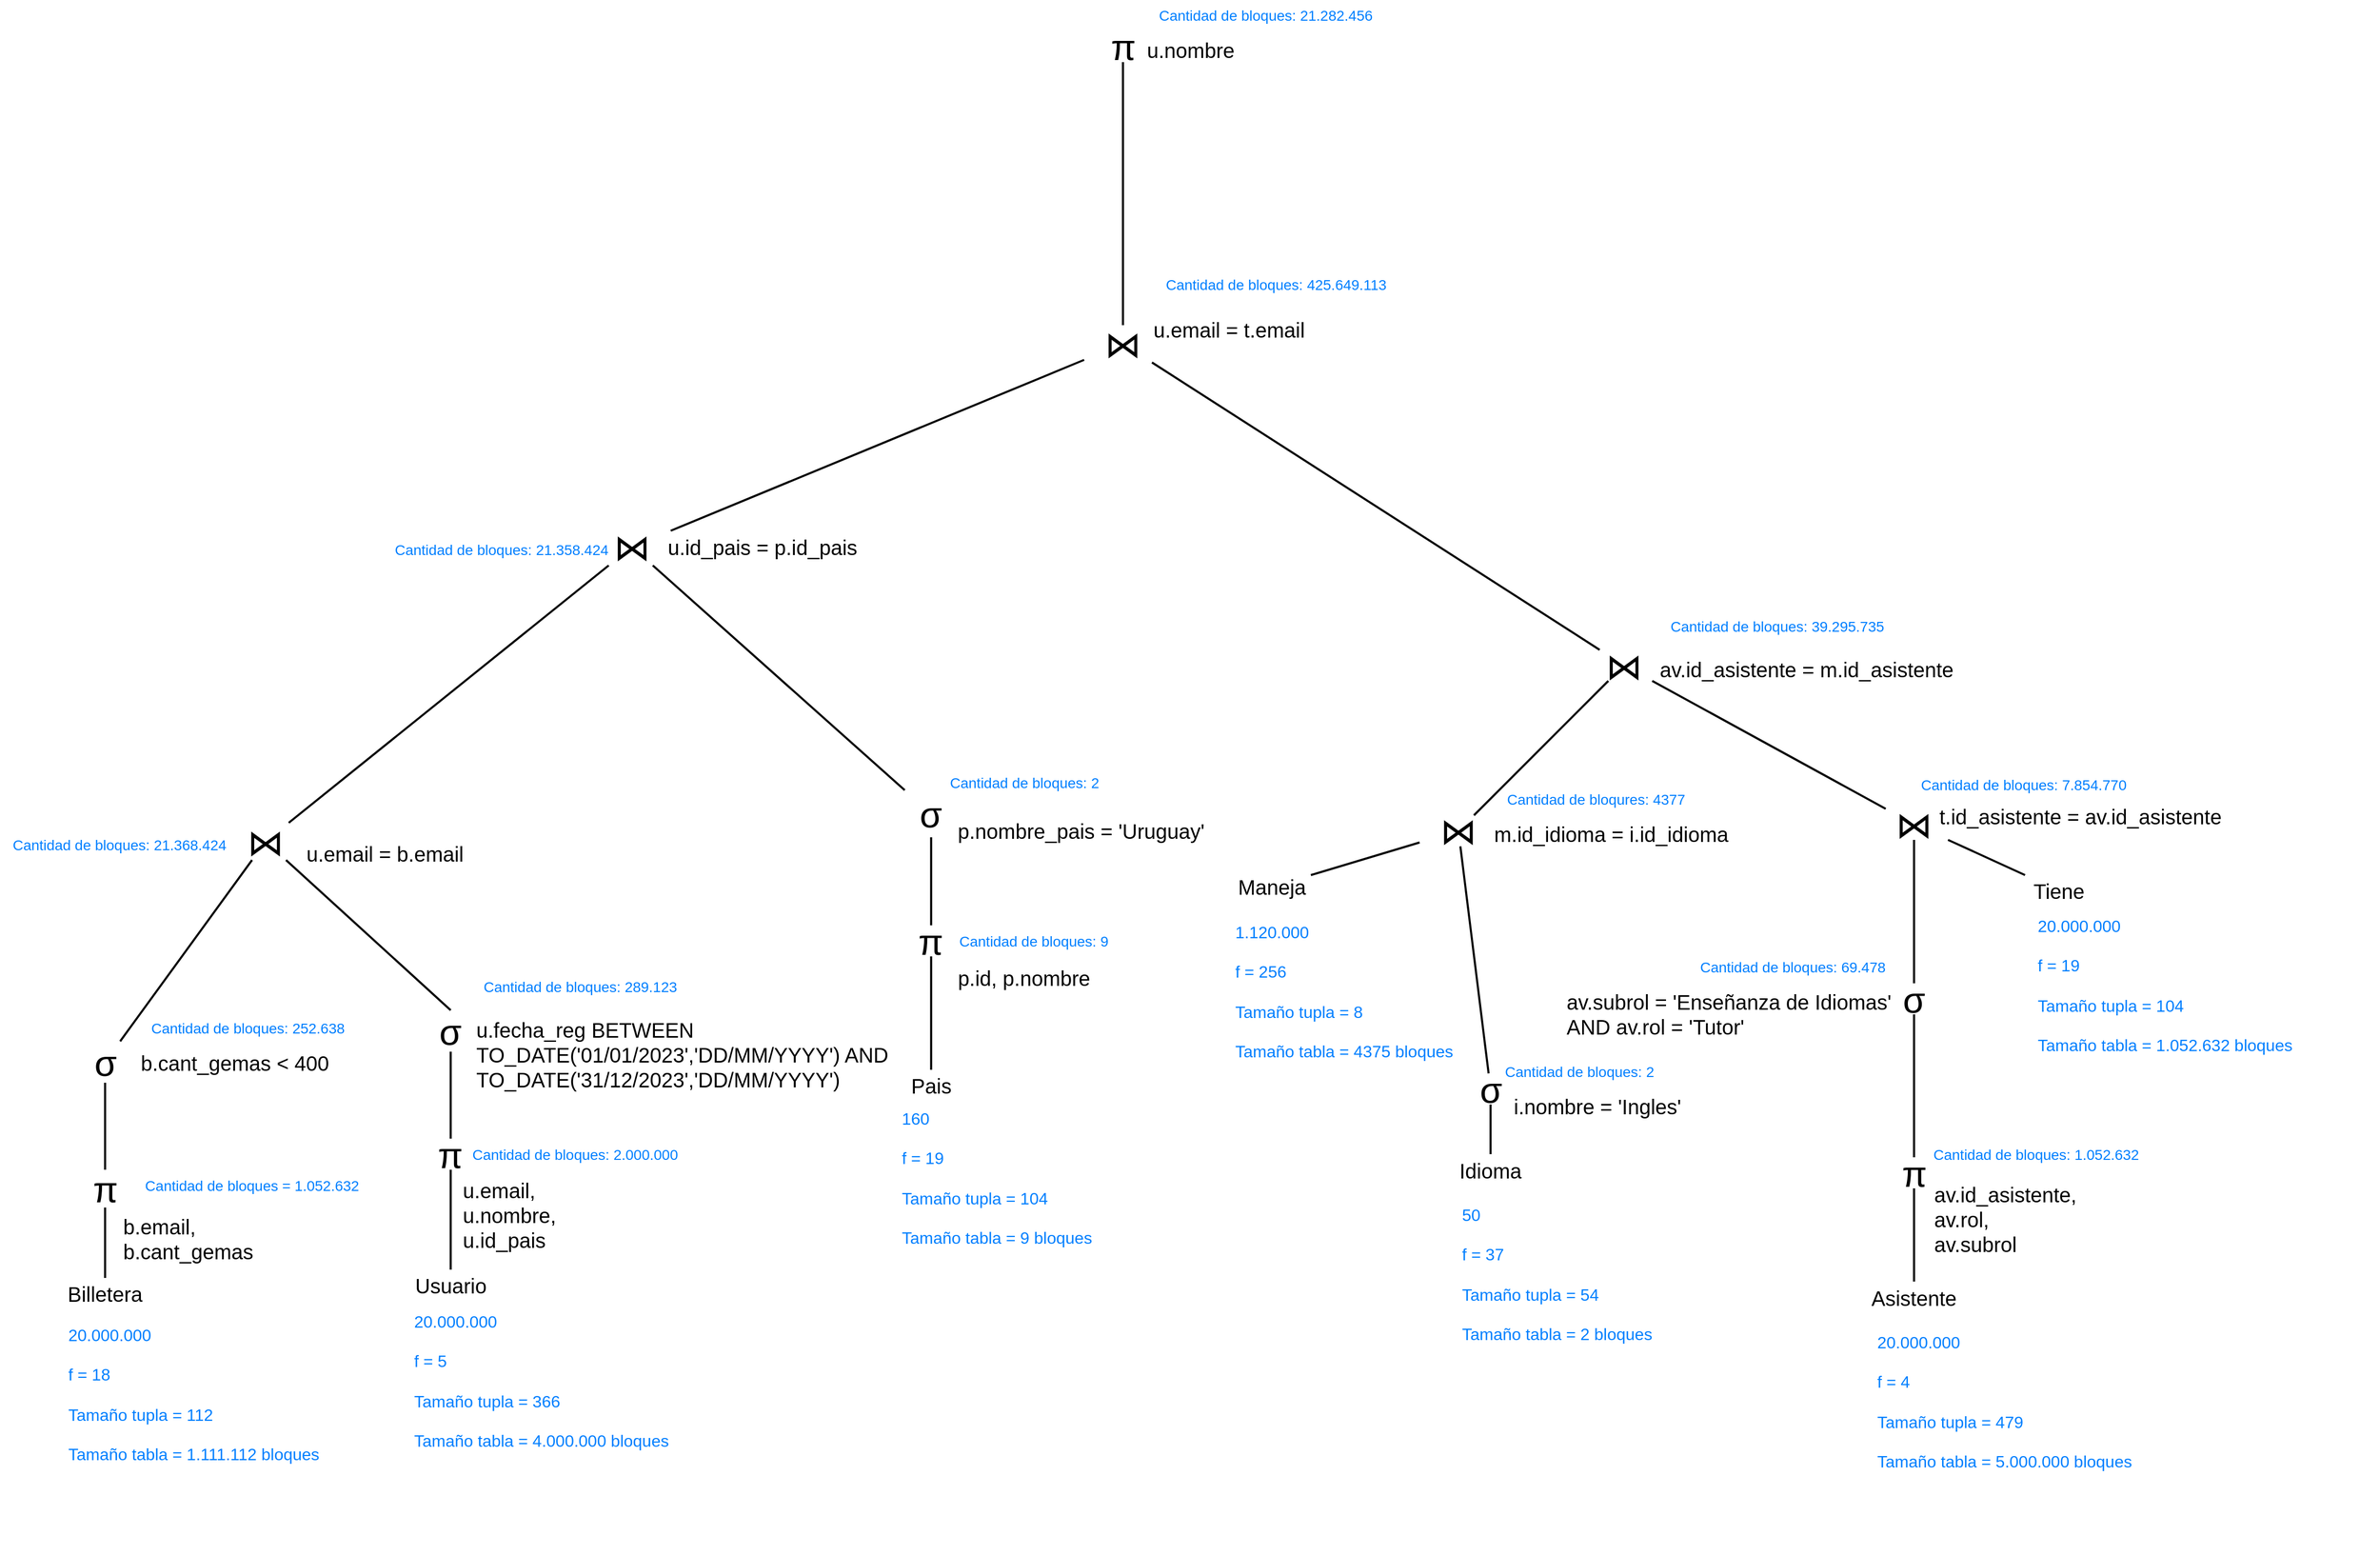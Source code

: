 <mxfile version="24.8.3">
  <diagram id="ld3mcQhA281-zXJmEGoM" name="Page-1">
    <mxGraphModel dx="3953" dy="3656" grid="1" gridSize="10" guides="1" tooltips="1" connect="1" arrows="1" fold="1" page="1" pageScale="1" pageWidth="827" pageHeight="1169" math="0" shadow="0">
      <root>
        <mxCell id="0" />
        <mxCell id="1" parent="0" />
        <mxCell id="2" style="edgeStyle=none;shape=connector;rounded=1;html=1;labelBackgroundColor=none;strokeWidth=2;fontFamily=Helvetica;fontSize=20;fontColor=default;endArrow=none;endFill=0;exitX=0.5;exitY=0;exitDx=0;exitDy=0;fontStyle=0" parent="1" source="16" target="50" edge="1">
          <mxGeometry relative="1" as="geometry">
            <mxPoint x="1546.75" y="255" as="sourcePoint" />
            <mxPoint x="1146.75" y="245" as="targetPoint" />
          </mxGeometry>
        </mxCell>
        <mxCell id="3" style="rounded=0;orthogonalLoop=1;jettySize=auto;html=1;endArrow=none;endFill=0;labelBackgroundColor=none;fontColor=default;strokeWidth=2;fontSize=20;fontStyle=0;fontFamily=Helvetica;" parent="1" source="4" target="13" edge="1">
          <mxGeometry relative="1" as="geometry">
            <mxPoint x="1354.25" y="383" as="targetPoint" />
          </mxGeometry>
        </mxCell>
        <mxCell id="4" value="Usuario" style="text;html=1;align=center;verticalAlign=middle;whiteSpace=wrap;rounded=0;fontSize=20;labelBackgroundColor=none;strokeWidth=2;fontColor=default;fontStyle=0;fontFamily=Helvetica;" parent="1" vertex="1">
          <mxGeometry x="1316.75" y="396" width="75" height="30" as="geometry" />
        </mxCell>
        <mxCell id="5" style="edgeStyle=none;shape=connector;rounded=1;html=1;labelBackgroundColor=none;strokeWidth=2;fontFamily=Helvetica;fontSize=20;fontColor=default;endArrow=none;endFill=0;fontStyle=0" parent="1" source="20" target="9" edge="1">
          <mxGeometry relative="1" as="geometry">
            <mxPoint x="1856.755" y="317" as="targetPoint" />
            <mxPoint x="1883.31" y="366" as="sourcePoint" />
          </mxGeometry>
        </mxCell>
        <mxCell id="6" style="rounded=0;orthogonalLoop=1;jettySize=auto;html=1;endArrow=none;endFill=0;labelBackgroundColor=none;fontColor=default;strokeWidth=2;fontSize=20;fontStyle=0;fontFamily=Helvetica;" parent="1" source="7" target="18" edge="1">
          <mxGeometry relative="1" as="geometry">
            <mxPoint x="1818.25" y="183.5" as="sourcePoint" />
          </mxGeometry>
        </mxCell>
        <mxCell id="7" value="Pais" style="text;html=1;align=center;verticalAlign=middle;whiteSpace=wrap;rounded=0;fontSize=20;labelBackgroundColor=none;strokeWidth=2;fontColor=default;fontStyle=0;fontFamily=Helvetica;" parent="1" vertex="1">
          <mxGeometry x="1780.75" y="203" width="75" height="30" as="geometry" />
        </mxCell>
        <mxCell id="8" style="edgeStyle=none;shape=connector;rounded=1;orthogonalLoop=1;jettySize=auto;html=1;strokeWidth=2;align=center;verticalAlign=middle;fontFamily=Helvetica;fontSize=20;fontColor=default;labelBackgroundColor=none;endArrow=none;endFill=0;fontStyle=0" parent="1" source="9" target="60" edge="1">
          <mxGeometry relative="1" as="geometry">
            <mxPoint x="2068.75" y="142.0" as="targetPoint" />
          </mxGeometry>
        </mxCell>
        <mxCell id="11" value="&lt;span style=&quot;font-size: 20px;&quot;&gt;u.email,&amp;nbsp;&lt;/span&gt;&lt;div style=&quot;font-size: 20px;&quot;&gt;&lt;span style=&quot;font-size: 20px;&quot;&gt;u.nombre,&amp;nbsp;&lt;/span&gt;&lt;/div&gt;&lt;div style=&quot;font-size: 20px;&quot;&gt;&lt;span style=&quot;font-size: 20px;&quot;&gt;u.id_pais&lt;/span&gt;&lt;/div&gt;" style="text;whiteSpace=wrap;html=1;labelBackgroundColor=none;verticalAlign=top;strokeWidth=2;fontColor=default;fontSize=20;fontStyle=0;fontFamily=Helvetica;" parent="1" vertex="1">
          <mxGeometry x="1364.25" y="300.75" width="112.5" height="90" as="geometry" />
        </mxCell>
        <mxCell id="12" style="rounded=0;orthogonalLoop=1;jettySize=auto;html=1;endArrow=none;endFill=0;fontStyle=0;fontSize=20;labelBackgroundColor=none;fontColor=default;strokeWidth=2;fontFamily=Helvetica;" parent="1" source="13" target="16" edge="1">
          <mxGeometry relative="1" as="geometry" />
        </mxCell>
        <mxCell id="13" value="&lt;span style=&quot;font-style: normal; font-variant-ligatures: normal; font-variant-caps: normal; letter-spacing: normal; orphans: 2; text-indent: 0px; text-transform: none; widows: 2; word-spacing: 0px; -webkit-text-stroke-width: 0px; white-space: normal; text-decoration-thickness: initial; text-decoration-style: initial; text-decoration-color: initial; float: none; font-size: 35px; display: inline !important;&quot;&gt;&lt;font style=&quot;font-size: 35px;&quot;&gt;&lt;span style=&quot;font-size: 35px;&quot;&gt;π&lt;/span&gt;&lt;/font&gt;&lt;/span&gt;" style="text;whiteSpace=wrap;html=1;align=center;verticalAlign=middle;fontSize=35;labelBackgroundColor=none;strokeWidth=2;fontColor=default;fontStyle=0;fontFamily=Helvetica;" parent="1" vertex="1">
          <mxGeometry x="1344.25" y="269.5" width="20" height="30" as="geometry" />
        </mxCell>
        <mxCell id="14" value="&lt;span style=&quot;font-size: 20px; font-style: normal; font-variant-ligatures: normal; font-variant-caps: normal; letter-spacing: normal; orphans: 2; text-align: left; text-indent: 0px; text-transform: none; widows: 2; word-spacing: 0px; -webkit-text-stroke-width: 0px; white-space: normal; text-decoration-thickness: initial; text-decoration-style: initial; text-decoration-color: initial; float: none; display: inline !important;&quot;&gt;p.nombre_pais = &#39;Uruguay&#39;&lt;/span&gt;" style="text;whiteSpace=wrap;html=1;labelBackgroundColor=none;fontSize=20;strokeWidth=2;fontColor=default;fontStyle=0;fontFamily=Helvetica;" parent="1" vertex="1">
          <mxGeometry x="1842" y="-46" width="250" height="35" as="geometry" />
        </mxCell>
        <mxCell id="15" value="&lt;span style=&quot;font-size: 20px; font-style: normal; font-variant-ligatures: normal; font-variant-caps: normal; letter-spacing: normal; orphans: 2; text-align: left; text-indent: 0px; text-transform: none; widows: 2; word-spacing: 0px; -webkit-text-stroke-width: 0px; white-space: normal; text-decoration-thickness: initial; text-decoration-style: initial; text-decoration-color: initial; float: none; display: inline !important;&quot;&gt;u.fecha_reg BETWEEN TO_DATE(&#39;01/01/2023&#39;,&#39;DD/MM/YYYY&#39;) AND TO_DATE(&#39;31/12/2023&#39;,&#39;DD/MM/YYYY&#39;)&lt;/span&gt;" style="text;whiteSpace=wrap;html=1;labelBackgroundColor=none;strokeWidth=2;fontColor=default;fontSize=20;fontStyle=0;fontFamily=Helvetica;" parent="1" vertex="1">
          <mxGeometry x="1376.75" y="145.5" width="410" height="100" as="geometry" />
        </mxCell>
        <mxCell id="16" value="&lt;span style=&quot;font-size: 35px;&quot;&gt;σ &lt;/span&gt;" style="text;html=1;align=center;verticalAlign=middle;whiteSpace=wrap;rounded=0;fontFamily=Helvetica;fontSize=35;labelBackgroundColor=none;strokeWidth=2;fontColor=default;fontStyle=0" parent="1" vertex="1">
          <mxGeometry x="1324.25" y="145.5" width="60" height="40" as="geometry" />
        </mxCell>
        <mxCell id="17" style="edgeStyle=none;shape=connector;rounded=0;orthogonalLoop=1;jettySize=auto;html=1;align=center;verticalAlign=middle;fontFamily=Helvetica;fontSize=20;fontColor=default;labelBackgroundColor=none;endArrow=none;endFill=0;strokeWidth=2;fontStyle=0" parent="1" source="18" target="20" edge="1">
          <mxGeometry relative="1" as="geometry" />
        </mxCell>
        <mxCell id="18" value="&lt;span style=&quot;font-style: normal; font-variant-ligatures: normal; font-variant-caps: normal; letter-spacing: normal; orphans: 2; text-indent: 0px; text-transform: none; widows: 2; word-spacing: 0px; -webkit-text-stroke-width: 0px; white-space: normal; text-decoration-thickness: initial; text-decoration-style: initial; text-decoration-color: initial; float: none; font-size: 35px; display: inline !important;&quot;&gt;&lt;font style=&quot;font-size: 35px;&quot;&gt;&lt;span style=&quot;font-size: 35px;&quot;&gt;π&lt;/span&gt;&lt;/font&gt;&lt;/span&gt;" style="text;whiteSpace=wrap;html=1;align=center;verticalAlign=middle;fontSize=35;labelBackgroundColor=none;strokeWidth=2;fontColor=default;fontStyle=0;fontFamily=Helvetica;" parent="1" vertex="1">
          <mxGeometry x="1808.25" y="63.5" width="20" height="30" as="geometry" />
        </mxCell>
        <mxCell id="19" value="p.id, p.nombre" style="text;html=1;align=center;verticalAlign=middle;whiteSpace=wrap;rounded=0;fontFamily=Helvetica;fontSize=20;labelBackgroundColor=none;strokeWidth=2;fontColor=default;fontStyle=0" parent="1" vertex="1">
          <mxGeometry x="1828.25" y="99" width="160" height="30" as="geometry" />
        </mxCell>
        <mxCell id="20" value="&lt;span style=&quot;font-size: 35px;&quot;&gt;σ &lt;/span&gt;" style="text;html=1;align=center;verticalAlign=middle;whiteSpace=wrap;rounded=0;fontFamily=Helvetica;fontSize=35;labelBackgroundColor=none;strokeWidth=2;fontColor=default;fontStyle=0" parent="1" vertex="1">
          <mxGeometry x="1788.25" y="-67" width="60" height="45.5" as="geometry" />
        </mxCell>
        <mxCell id="21" style="edgeStyle=none;shape=connector;rounded=1;html=1;labelBackgroundColor=none;strokeWidth=2;fontFamily=Helvetica;fontSize=20;fontColor=default;endArrow=none;endFill=0;fontStyle=0" parent="1" source="29" target="27" edge="1">
          <mxGeometry relative="1" as="geometry">
            <mxPoint x="2312.75" y="217.75" as="sourcePoint" />
            <mxPoint x="2254.847" y="137.75" as="targetPoint" />
          </mxGeometry>
        </mxCell>
        <mxCell id="22" style="edgeStyle=none;shape=connector;rounded=1;orthogonalLoop=1;jettySize=auto;html=1;align=center;verticalAlign=middle;fontFamily=Helvetica;fontSize=20;fontColor=default;labelBackgroundColor=none;endArrow=none;endFill=0;strokeWidth=2;fontStyle=0" parent="1" source="23" target="29" edge="1">
          <mxGeometry relative="1" as="geometry">
            <mxPoint x="2351.25" y="49.25" as="sourcePoint" />
          </mxGeometry>
        </mxCell>
        <mxCell id="23" value="Idioma" style="text;html=1;align=center;verticalAlign=middle;whiteSpace=wrap;rounded=0;fontSize=20;labelBackgroundColor=none;strokeWidth=2;fontColor=default;fontStyle=0;fontFamily=Helvetica;" parent="1" vertex="1">
          <mxGeometry x="2321" y="284.5" width="75" height="30" as="geometry" />
        </mxCell>
        <mxCell id="24" style="edgeStyle=none;html=1;endArrow=none;endFill=0;strokeWidth=2;fontSize=20;labelBackgroundColor=none;fontColor=default;fontStyle=0;fontFamily=Helvetica;" parent="1" source="25" target="27" edge="1">
          <mxGeometry relative="1" as="geometry">
            <mxPoint x="2039.75" y="217.75" as="sourcePoint" />
          </mxGeometry>
        </mxCell>
        <mxCell id="25" value="Maneja" style="text;html=1;align=center;verticalAlign=middle;whiteSpace=wrap;rounded=0;fontSize=20;labelBackgroundColor=none;strokeWidth=2;fontColor=default;fontStyle=0;fontFamily=Helvetica;" parent="1" vertex="1">
          <mxGeometry x="2110" y="11.25" width="75" height="30" as="geometry" />
        </mxCell>
        <mxCell id="26" style="edgeStyle=none;shape=connector;rounded=1;orthogonalLoop=1;jettySize=auto;html=1;strokeWidth=2;align=center;verticalAlign=middle;fontFamily=Helvetica;fontSize=20;fontColor=default;labelBackgroundColor=none;endArrow=none;endFill=0;fontStyle=0" parent="1" source="27" target="55" edge="1">
          <mxGeometry relative="1" as="geometry">
            <mxPoint x="2389.75" y="-62.5" as="targetPoint" />
          </mxGeometry>
        </mxCell>
        <mxCell id="31" style="edgeStyle=none;shape=connector;rounded=1;html=1;labelBackgroundColor=none;strokeWidth=2;fontFamily=Helvetica;fontSize=20;fontColor=default;endArrow=none;endFill=0;fontStyle=0" parent="1" source="32" target="36" edge="1">
          <mxGeometry relative="1" as="geometry">
            <mxPoint x="2693.887" y="5.5" as="targetPoint" />
            <mxPoint x="2622.005" y="48.5" as="sourcePoint" />
          </mxGeometry>
        </mxCell>
        <mxCell id="33" style="edgeStyle=none;shape=connector;rounded=1;html=1;labelBackgroundColor=none;strokeWidth=2;fontFamily=Helvetica;fontSize=20;fontColor=default;endArrow=none;endFill=0;fontStyle=0" parent="1" source="34" target="36" edge="1">
          <mxGeometry relative="1" as="geometry">
            <mxPoint x="2719.973" y="5.5" as="targetPoint" />
          </mxGeometry>
        </mxCell>
        <mxCell id="34" value="Tiene" style="text;html=1;align=center;verticalAlign=middle;whiteSpace=wrap;rounded=0;fontSize=20;labelBackgroundColor=none;strokeWidth=2;fontColor=default;fontStyle=0;fontFamily=Helvetica;" parent="1" vertex="1">
          <mxGeometry x="2870" y="15" width="75" height="30" as="geometry" />
        </mxCell>
        <mxCell id="35" style="edgeStyle=none;shape=connector;rounded=1;orthogonalLoop=1;jettySize=auto;html=1;strokeWidth=2;align=center;verticalAlign=middle;fontFamily=Helvetica;fontSize=20;fontColor=default;labelBackgroundColor=none;endArrow=none;endFill=0;fontStyle=0" parent="1" source="36" target="55" edge="1">
          <mxGeometry relative="1" as="geometry">
            <mxPoint x="2609.75" y="-112.5" as="targetPoint" />
          </mxGeometry>
        </mxCell>
        <mxCell id="37" style="edgeStyle=orthogonalEdgeStyle;rounded=0;orthogonalLoop=1;jettySize=auto;html=1;entryX=0.5;entryY=1;entryDx=0;entryDy=0;endArrow=none;endFill=0;strokeWidth=2;labelBackgroundColor=none;fontColor=default;fontSize=20;fontStyle=0;fontFamily=Helvetica;" parent="1" source="38" target="32" edge="1">
          <mxGeometry relative="1" as="geometry" />
        </mxCell>
        <mxCell id="38" value="&lt;span style=&quot;font-style: normal; font-variant-ligatures: normal; font-variant-caps: normal; letter-spacing: normal; orphans: 2; text-indent: 0px; text-transform: none; widows: 2; word-spacing: 0px; -webkit-text-stroke-width: 0px; white-space: normal; text-decoration-thickness: initial; text-decoration-style: initial; text-decoration-color: initial; float: none; font-size: 35px; display: inline !important;&quot;&gt;&lt;font style=&quot;font-size: 35px;&quot;&gt;&lt;span style=&quot;font-size: 35px;&quot;&gt;π&lt;/span&gt;&lt;/font&gt;&lt;/span&gt;" style="text;whiteSpace=wrap;html=1;align=center;verticalAlign=middle;fontSize=35;labelBackgroundColor=none;strokeWidth=2;fontColor=default;fontStyle=0;fontFamily=Helvetica;" parent="1" vertex="1">
          <mxGeometry x="2757.5" y="287.5" width="20" height="30" as="geometry" />
        </mxCell>
        <mxCell id="39" style="edgeStyle=orthogonalEdgeStyle;rounded=0;orthogonalLoop=1;jettySize=auto;html=1;entryX=0.5;entryY=1;entryDx=0;entryDy=0;endArrow=none;endFill=0;strokeWidth=2;labelBackgroundColor=none;fontColor=default;fontSize=20;fontStyle=0;fontFamily=Helvetica;" parent="1" source="40" target="38" edge="1">
          <mxGeometry relative="1" as="geometry" />
        </mxCell>
        <mxCell id="40" value="Asistente" style="text;html=1;align=center;verticalAlign=middle;whiteSpace=wrap;rounded=0;fontSize=20;labelBackgroundColor=none;strokeWidth=2;fontColor=default;fontStyle=0;fontFamily=Helvetica;" parent="1" vertex="1">
          <mxGeometry x="2730" y="407.5" width="75" height="30" as="geometry" />
        </mxCell>
        <mxCell id="43" value="&lt;span style=&quot;font-size: 20px; font-style: normal; font-variant-ligatures: normal; font-variant-caps: normal; letter-spacing: normal; orphans: 2; text-align: left; text-indent: 0px; text-transform: none; widows: 2; word-spacing: 0px; -webkit-text-stroke-width: 0px; white-space: normal; text-decoration-thickness: initial; text-decoration-style: initial; text-decoration-color: initial; float: none; display: inline !important;&quot;&gt;av.id_asistente,&lt;/span&gt;&lt;div style=&quot;font-size: 20px;&quot;&gt;&lt;span style=&quot;font-size: 20px; font-style: normal; font-variant-ligatures: normal; font-variant-caps: normal; letter-spacing: normal; orphans: 2; text-align: left; text-indent: 0px; text-transform: none; widows: 2; word-spacing: 0px; -webkit-text-stroke-width: 0px; white-space: normal; text-decoration-thickness: initial; text-decoration-style: initial; text-decoration-color: initial; float: none; display: inline !important;&quot;&gt;av.rol,&lt;div style=&quot;font-size: 20px;&quot;&gt;&lt;span style=&quot;font-size: 20px;&quot;&gt;av.subrol&lt;/span&gt;&lt;/div&gt;&lt;/span&gt;&lt;/div&gt;" style="text;whiteSpace=wrap;html=1;labelBackgroundColor=none;strokeWidth=2;fontColor=default;fontSize=20;fontStyle=0;fontFamily=Helvetica;" parent="1" vertex="1">
          <mxGeometry x="2784.75" y="304.5" width="140.25" height="90" as="geometry" />
        </mxCell>
        <mxCell id="44" value="Billetera" style="text;html=1;align=center;verticalAlign=middle;whiteSpace=wrap;rounded=0;fontSize=20;labelBackgroundColor=none;strokeWidth=2;fontColor=default;fontStyle=0;fontFamily=Helvetica;" parent="1" vertex="1">
          <mxGeometry x="983" y="404" width="75" height="30" as="geometry" />
        </mxCell>
        <mxCell id="45" style="rounded=0;orthogonalLoop=1;jettySize=auto;html=1;endArrow=none;endFill=0;labelBackgroundColor=none;fontColor=default;strokeWidth=2;fontSize=20;fontStyle=0;fontFamily=Helvetica;" parent="1" source="44" target="47" edge="1">
          <mxGeometry relative="1" as="geometry">
            <mxPoint x="1023.63" y="463" as="sourcePoint" />
            <mxPoint x="1023.63" y="378" as="targetPoint" />
          </mxGeometry>
        </mxCell>
        <mxCell id="46" style="edgeStyle=none;shape=connector;rounded=1;orthogonalLoop=1;jettySize=auto;html=1;strokeWidth=2;align=center;verticalAlign=middle;fontFamily=Helvetica;fontSize=20;fontColor=default;labelBackgroundColor=none;endArrow=none;endFill=0;fontStyle=0" parent="1" source="47" target="52" edge="1">
          <mxGeometry relative="1" as="geometry" />
        </mxCell>
        <mxCell id="47" value="&lt;span style=&quot;font-style: normal; font-variant-ligatures: normal; font-variant-caps: normal; letter-spacing: normal; orphans: 2; text-indent: 0px; text-transform: none; widows: 2; word-spacing: 0px; -webkit-text-stroke-width: 0px; white-space: normal; text-decoration-thickness: initial; text-decoration-style: initial; text-decoration-color: initial; float: none; font-size: 35px; display: inline !important;&quot;&gt;&lt;font style=&quot;font-size: 35px;&quot;&gt;&lt;span style=&quot;font-size: 35px;&quot;&gt;π&lt;/span&gt;&lt;/font&gt;&lt;/span&gt;" style="text;whiteSpace=wrap;html=1;align=center;verticalAlign=middle;fontSize=35;labelBackgroundColor=none;strokeWidth=2;fontColor=default;fontStyle=0;fontFamily=Helvetica;" parent="1" vertex="1">
          <mxGeometry x="1006.75" y="299.5" width="27.5" height="36.5" as="geometry" />
        </mxCell>
        <mxCell id="48" value="&lt;span style=&quot;font-size: 20px;&quot;&gt;b.email,&lt;/span&gt;&lt;div style=&quot;font-size: 20px;&quot;&gt;&lt;span style=&quot;font-size: 20px;&quot;&gt;b.cant_gemas&lt;/span&gt;&lt;/div&gt;" style="text;whiteSpace=wrap;html=1;labelBackgroundColor=none;verticalAlign=top;strokeWidth=2;fontColor=default;fontSize=20;fontStyle=0;fontFamily=Helvetica;" parent="1" vertex="1">
          <mxGeometry x="1036" y="336" width="112.5" height="90" as="geometry" />
        </mxCell>
        <mxCell id="49" style="edgeStyle=none;shape=connector;rounded=1;orthogonalLoop=1;jettySize=auto;html=1;strokeWidth=2;align=center;verticalAlign=middle;fontFamily=Helvetica;fontSize=20;fontColor=default;labelBackgroundColor=none;endArrow=none;endFill=0;fontStyle=0" parent="1" source="50" target="9" edge="1">
          <mxGeometry relative="1" as="geometry" />
        </mxCell>
        <mxCell id="51" style="edgeStyle=none;shape=connector;rounded=1;orthogonalLoop=1;jettySize=auto;html=1;strokeWidth=2;align=center;verticalAlign=middle;fontFamily=Helvetica;fontSize=20;fontColor=default;labelBackgroundColor=none;endArrow=none;endFill=0;fontStyle=0" parent="1" source="52" target="50" edge="1">
          <mxGeometry relative="1" as="geometry" />
        </mxCell>
        <mxCell id="52" value="&lt;span style=&quot;font-size: 35px;&quot;&gt;σ &lt;/span&gt;" style="text;html=1;align=center;verticalAlign=middle;whiteSpace=wrap;rounded=0;fontFamily=Helvetica;fontSize=35;labelBackgroundColor=none;strokeWidth=2;fontColor=default;fontStyle=0" parent="1" vertex="1">
          <mxGeometry x="990.5" y="175.5" width="60" height="40" as="geometry" />
        </mxCell>
        <mxCell id="53" value="&lt;span style=&quot;font-size: 20px; font-style: normal; font-variant-ligatures: normal; font-variant-caps: normal; letter-spacing: normal; orphans: 2; text-align: left; text-indent: 0px; text-transform: none; widows: 2; word-spacing: 0px; -webkit-text-stroke-width: 0px; white-space: normal; text-decoration-thickness: initial; text-decoration-style: initial; text-decoration-color: initial; float: none; display: inline !important;&quot;&gt;b.cant_gemas &amp;lt; 400&lt;/span&gt;" style="text;whiteSpace=wrap;html=1;strokeWidth=2;fontColor=default;labelBackgroundColor=none;fontSize=20;fontStyle=0;fontFamily=Helvetica;" parent="1" vertex="1">
          <mxGeometry x="1053" y="178" width="245" height="43" as="geometry" />
        </mxCell>
        <mxCell id="54" style="edgeStyle=none;shape=connector;rounded=1;orthogonalLoop=1;jettySize=auto;html=1;strokeWidth=2;align=center;verticalAlign=middle;fontFamily=Helvetica;fontSize=20;fontColor=default;labelBackgroundColor=none;endArrow=none;endFill=0;fontStyle=0" parent="1" source="55" target="60" edge="1">
          <mxGeometry relative="1" as="geometry" />
        </mxCell>
        <mxCell id="59" style="edgeStyle=none;shape=connector;rounded=1;orthogonalLoop=1;jettySize=auto;html=1;strokeWidth=2;align=center;verticalAlign=middle;fontFamily=Helvetica;fontSize=20;fontColor=default;labelBackgroundColor=none;endArrow=none;endFill=0;fontStyle=0" parent="1" source="60" target="61" edge="1">
          <mxGeometry relative="1" as="geometry">
            <mxPoint x="2003.5" y="-730" as="targetPoint" />
          </mxGeometry>
        </mxCell>
        <mxCell id="61" value="π " style="text;html=1;align=center;verticalAlign=middle;whiteSpace=wrap;rounded=0;labelBackgroundColor=none;fontFamily=Helvetica;fontSize=35;strokeWidth=2;fontColor=default;fontStyle=0" parent="1" vertex="1">
          <mxGeometry x="1973.5" y="-800" width="60" height="30" as="geometry" />
        </mxCell>
        <mxCell id="62" value="u.nombre" style="text;html=1;align=center;verticalAlign=middle;whiteSpace=wrap;rounded=0;labelBackgroundColor=none;fontFamily=Helvetica;fontSize=20;strokeWidth=2;fontColor=default;fontStyle=0" parent="1" vertex="1">
          <mxGeometry x="2038.5" y="-797.5" width="60" height="30" as="geometry" />
        </mxCell>
        <mxCell id="64" value="&lt;font style=&quot;font-size: 16px;&quot;&gt;20.000.000&lt;br style=&quot;font-size: 16px;&quot;&gt;&lt;br style=&quot;font-size: 16px;&quot;&gt;f = 18&lt;br style=&quot;font-size: 16px;&quot;&gt;&lt;br style=&quot;font-size: 16px;&quot;&gt;Tamaño tupla = 112&lt;br style=&quot;font-size: 16px;&quot;&gt;&lt;br style=&quot;font-size: 16px;&quot;&gt;Tamaño tabla = 1.111.112 bloques&lt;br style=&quot;font-size: 16px;&quot;&gt;&lt;/font&gt;" style="text;html=1;strokeColor=none;fillColor=none;align=left;verticalAlign=top;whiteSpace=wrap;rounded=0;fontColor=#007FFF;fontSize=16;fontFamily=Helvetica;" parent="1" vertex="1">
          <mxGeometry x="983" y="443" width="315" height="222" as="geometry" />
        </mxCell>
        <mxCell id="65" value="&lt;font style=&quot;font-size: 16px;&quot;&gt;20.000.000&lt;br style=&quot;font-size: 16px;&quot;&gt;&lt;br style=&quot;font-size: 16px;&quot;&gt;f = 5&lt;br style=&quot;font-size: 16px;&quot;&gt;&lt;br style=&quot;font-size: 16px;&quot;&gt;Tamaño tupla = 366&lt;br style=&quot;font-size: 16px;&quot;&gt;&lt;br style=&quot;font-size: 16px;&quot;&gt;Tamaño tabla = 4.000.000 bloques&lt;br style=&quot;font-size: 16px;&quot;&gt;&lt;/font&gt;" style="text;html=1;strokeColor=none;fillColor=none;align=left;verticalAlign=top;whiteSpace=wrap;rounded=0;fontColor=#007FFF;fontSize=16;fontFamily=Helvetica;" parent="1" vertex="1">
          <mxGeometry x="1316.75" y="430" width="331.25" height="222" as="geometry" />
        </mxCell>
        <mxCell id="66" value="&lt;font style=&quot;font-size: 16px;&quot;&gt;160&lt;br style=&quot;font-size: 16px;&quot;&gt;&lt;br style=&quot;font-size: 16px;&quot;&gt;f = 19&lt;br style=&quot;font-size: 16px;&quot;&gt;&lt;br style=&quot;font-size: 16px;&quot;&gt;Tamaño tupla = 104&lt;br style=&quot;font-size: 16px;&quot;&gt;&lt;br style=&quot;font-size: 16px;&quot;&gt;Tamaño tabla = 9 bloques&lt;br style=&quot;font-size: 16px;&quot;&gt;&lt;/font&gt;" style="text;html=1;strokeColor=none;fillColor=none;align=left;verticalAlign=top;whiteSpace=wrap;rounded=0;fontColor=#007FFF;fontSize=16;fontFamily=Helvetica;" parent="1" vertex="1">
          <mxGeometry x="1787.63" y="234" width="331.25" height="222" as="geometry" />
        </mxCell>
        <mxCell id="67" value="&lt;font style=&quot;font-size: 16px;&quot;&gt;1.120.000&lt;br style=&quot;font-size: 16px;&quot;&gt;&lt;br style=&quot;font-size: 16px;&quot;&gt;f = 256&lt;br style=&quot;font-size: 16px;&quot;&gt;&lt;br style=&quot;font-size: 16px;&quot;&gt;Tamaño tupla = 8&lt;br style=&quot;font-size: 16px;&quot;&gt;&lt;br style=&quot;font-size: 16px;&quot;&gt;Tamaño tabla = 4375 bloques&lt;br style=&quot;font-size: 16px;&quot;&gt;&lt;/font&gt;" style="text;html=1;strokeColor=none;fillColor=none;align=left;verticalAlign=top;whiteSpace=wrap;rounded=0;fontColor=#007FFF;fontStyle=0;fontSize=16;fontFamily=Helvetica;" parent="1" vertex="1">
          <mxGeometry x="2110.25" y="53.5" width="228" height="222" as="geometry" />
        </mxCell>
        <mxCell id="69" value="&lt;font style=&quot;font-size: 16px;&quot;&gt;50&lt;br style=&quot;font-size: 16px;&quot;&gt;&lt;br style=&quot;font-size: 16px;&quot;&gt;f = 37&lt;br style=&quot;font-size: 16px;&quot;&gt;&lt;br style=&quot;font-size: 16px;&quot;&gt;Tamaño tupla = 54&lt;br style=&quot;font-size: 16px;&quot;&gt;&lt;br style=&quot;font-size: 16px;&quot;&gt;Tamaño tabla = 2 bloques&lt;br style=&quot;font-size: 16px;&quot;&gt;&lt;/font&gt;" style="text;html=1;strokeColor=none;fillColor=none;align=left;verticalAlign=top;whiteSpace=wrap;rounded=0;fontColor=#007FFF;fontSize=16;fontFamily=Helvetica;" parent="1" vertex="1">
          <mxGeometry x="2328.5" y="326.5" width="210" height="160" as="geometry" />
        </mxCell>
        <mxCell id="70" value="&lt;font style=&quot;font-size: 16px;&quot;&gt;20.000.000&lt;br style=&quot;font-size: 16px;&quot;&gt;&lt;br style=&quot;font-size: 16px;&quot;&gt;f = 4&lt;br style=&quot;font-size: 16px;&quot;&gt;&lt;br style=&quot;font-size: 16px;&quot;&gt;Tamaño tupla = 479&lt;br style=&quot;font-size: 16px;&quot;&gt;&lt;br style=&quot;font-size: 16px;&quot;&gt;Tamaño tabla = 5.000.000 bloques&lt;br style=&quot;font-size: 16px;&quot;&gt;&lt;/font&gt;" style="text;html=1;strokeColor=none;fillColor=none;align=left;verticalAlign=top;whiteSpace=wrap;rounded=0;fontColor=#007FFF;fontSize=16;fontFamily=Helvetica;" parent="1" vertex="1">
          <mxGeometry x="2730" y="449.5" width="331.25" height="222" as="geometry" />
        </mxCell>
        <mxCell id="71" value="&lt;font style=&quot;font-size: 16px;&quot;&gt;20.000.000&lt;br style=&quot;font-size: 16px;&quot;&gt;&lt;br style=&quot;font-size: 16px;&quot;&gt;f = 19&lt;br style=&quot;font-size: 16px;&quot;&gt;&lt;br style=&quot;font-size: 16px;&quot;&gt;Tamaño tupla = 104&lt;br style=&quot;font-size: 16px;&quot;&gt;&lt;br style=&quot;font-size: 16px;&quot;&gt;Tamaño tabla = 1.052.632 bloques&lt;br style=&quot;font-size: 16px;&quot;&gt;&lt;/font&gt;" style="text;html=1;strokeColor=none;fillColor=none;align=left;verticalAlign=top;whiteSpace=wrap;rounded=0;fontFamily=Helvetica;fontSize=16;fontColor=#007FFF;" parent="1" vertex="1">
          <mxGeometry x="2885" y="47.5" width="331.25" height="222" as="geometry" />
        </mxCell>
        <mxCell id="72" value="Cantidad de bloques = 1.052.632" style="text;html=1;align=center;verticalAlign=middle;resizable=0;points=[];autosize=1;strokeColor=none;fillColor=none;fontSize=14;fontFamily=Helvetica;fontColor=#007FFF;" parent="1" vertex="1">
          <mxGeometry x="1046.75" y="299.5" width="230" height="30" as="geometry" />
        </mxCell>
        <mxCell id="73" value="Cantidad de bloques:&amp;nbsp;&lt;span style=&quot;font-size: 14px;&quot;&gt;252.638&lt;/span&gt;" style="text;html=1;align=center;verticalAlign=middle;resizable=0;points=[];autosize=1;strokeColor=none;fillColor=none;fontSize=14;fontFamily=Helvetica;fontColor=#007FFF;labelBackgroundColor=none;" parent="1" vertex="1">
          <mxGeometry x="1053" y="148" width="210" height="30" as="geometry" />
        </mxCell>
        <mxCell id="74" value="Cantidad de bloques: 2.000.000" style="text;html=1;align=center;verticalAlign=middle;resizable=0;points=[];autosize=1;strokeColor=none;fillColor=none;fontColor=#007FFF;fontSize=14;fontFamily=Helvetica;" parent="1" vertex="1">
          <mxGeometry x="1364.25" y="269.5" width="220" height="30" as="geometry" />
        </mxCell>
        <mxCell id="75" value="&lt;font style=&quot;font-size: 14px;&quot;&gt;Cantidad de bloques:&amp;nbsp;&lt;span style=&quot;font-size: 14px;&quot;&gt;289.123&lt;/span&gt;&lt;/font&gt;" style="text;html=1;align=center;verticalAlign=middle;resizable=0;points=[];autosize=1;strokeColor=none;fillColor=none;fontColor=#007FFF;fontSize=14;labelBackgroundColor=none;fontFamily=Helvetica;" parent="1" vertex="1">
          <mxGeometry x="1374.25" y="107.75" width="210" height="30" as="geometry" />
        </mxCell>
        <mxCell id="76" value="Cantidad de bloques: 9" style="text;html=1;align=center;verticalAlign=middle;resizable=0;points=[];autosize=1;strokeColor=none;fillColor=none;fontColor=#007FFF;fontSize=14;fontFamily=Helvetica;" parent="1" vertex="1">
          <mxGeometry x="1832" y="63.5" width="170" height="30" as="geometry" />
        </mxCell>
        <mxCell id="77" value="Cantidad de bloques: 2" style="text;html=1;align=center;verticalAlign=middle;resizable=0;points=[];autosize=1;strokeColor=none;fillColor=none;fontColor=#007FFF;fontSize=14;fontFamily=Helvetica;" parent="1" vertex="1">
          <mxGeometry x="1823.25" y="-89.25" width="170" height="30" as="geometry" />
        </mxCell>
        <mxCell id="80" value="Cantidad de bloques: 1.052.632" style="text;html=1;align=center;verticalAlign=middle;resizable=0;points=[];autosize=1;strokeColor=none;fillColor=none;fontColor=#007FFF;fontSize=14;fontFamily=Helvetica;" parent="1" vertex="1">
          <mxGeometry x="2775" y="269.5" width="220" height="30" as="geometry" />
        </mxCell>
        <mxCell id="95" value="Cantidad de bloques: 21.282.456" style="text;html=1;align=center;verticalAlign=middle;resizable=0;points=[];autosize=1;strokeColor=none;fillColor=none;fontSize=14;fontFamily=Helvetica;fontColor=#007FFF;" parent="1" vertex="1">
          <mxGeometry x="2026" y="-830" width="230" height="30" as="geometry" />
        </mxCell>
        <mxCell id="98" value="" style="group" parent="1" vertex="1" connectable="0">
          <mxGeometry x="1288" y="-320" width="494" height="36" as="geometry" />
        </mxCell>
        <mxCell id="10" value="&lt;span style=&quot;font-size: 20px; font-style: normal; font-variant-ligatures: normal; font-variant-caps: normal; letter-spacing: normal; orphans: 2; text-align: left; text-indent: 0px; text-transform: none; widows: 2; word-spacing: 0px; -webkit-text-stroke-width: 0px; white-space: normal; text-decoration-thickness: initial; text-decoration-style: initial; text-decoration-color: initial; float: none; display: inline !important;&quot;&gt;u.id_pais = p.id_pais&lt;/span&gt;" style="text;whiteSpace=wrap;html=1;labelBackgroundColor=none;verticalAlign=middle;strokeWidth=2;fontColor=default;fontSize=20;fontStyle=0;fontFamily=Helvetica;" parent="98" vertex="1">
          <mxGeometry x="274" y="2.5" width="220" height="31" as="geometry" />
        </mxCell>
        <mxCell id="97" value="" style="group" parent="98" vertex="1" connectable="0">
          <mxGeometry width="278.75" height="36" as="geometry" />
        </mxCell>
        <mxCell id="9" value="&lt;span style=&quot;text-align: start; font-size: 35px;&quot;&gt;&lt;font style=&quot;font-size: 35px;&quot;&gt;⋈&lt;/font&gt;&lt;/span&gt;" style="text;html=1;align=center;verticalAlign=middle;whiteSpace=wrap;rounded=0;fontSize=35;labelBackgroundColor=none;strokeWidth=2;fontColor=default;fontStyle=0;fontFamily=Helvetica;" parent="97" vertex="1">
          <mxGeometry x="203.75" width="75" height="36" as="geometry" />
        </mxCell>
        <mxCell id="90" value="Cantidad de bloques: 21.358.424" style="text;html=1;align=center;verticalAlign=middle;resizable=0;points=[];autosize=1;strokeColor=none;fillColor=none;fontSize=14;fontFamily=Helvetica;fontColor=#007FFF;labelBackgroundColor=none;" parent="97" vertex="1">
          <mxGeometry y="6" width="230" height="30" as="geometry" />
        </mxCell>
        <mxCell id="99" value="" style="group" parent="1" vertex="1" connectable="0">
          <mxGeometry x="919" y="-35.5" width="484" height="61" as="geometry" />
        </mxCell>
        <mxCell id="57" value="&lt;span style=&quot;font-size: 20px; font-style: normal; font-variant-ligatures: normal; font-variant-caps: normal; letter-spacing: normal; orphans: 2; text-align: left; text-indent: 0px; text-transform: none; widows: 2; word-spacing: 0px; -webkit-text-stroke-width: 0px; white-space: normal; text-decoration-thickness: initial; text-decoration-style: initial; text-decoration-color: initial; float: none; display: inline !important;&quot;&gt;u.email = b.email&lt;/span&gt;" style="text;whiteSpace=wrap;html=1;fontFamily=Helvetica;fontSize=20;labelBackgroundColor=none;strokeWidth=2;fontColor=default;fontStyle=0" parent="99" vertex="1">
          <mxGeometry x="294" y="11" width="190" height="50" as="geometry" />
        </mxCell>
        <mxCell id="96" value="" style="group" parent="99" vertex="1" connectable="0">
          <mxGeometry width="294" height="36" as="geometry" />
        </mxCell>
        <mxCell id="50" value="&lt;span style=&quot;text-align: start; font-size: 35px;&quot;&gt;&lt;font style=&quot;font-size: 35px;&quot;&gt;⋈&lt;/font&gt;&lt;/span&gt;" style="text;html=1;align=center;verticalAlign=middle;whiteSpace=wrap;rounded=0;fontSize=35;labelBackgroundColor=none;strokeWidth=2;fontColor=default;fontStyle=0;fontFamily=Helvetica;" parent="96" vertex="1">
          <mxGeometry x="219" width="75" height="36" as="geometry" />
        </mxCell>
        <mxCell id="89" value="Cantidad de bloques:&amp;nbsp;&lt;span style=&quot;font-size: 14px;&quot;&gt;21.368.424&lt;/span&gt;" style="text;html=1;align=center;verticalAlign=middle;resizable=0;points=[];autosize=1;strokeColor=none;fillColor=none;fontSize=14;fontFamily=Helvetica;fontColor=#007FFF;labelBackgroundColor=none;" parent="96" vertex="1">
          <mxGeometry y="6" width="230" height="30" as="geometry" />
        </mxCell>
        <mxCell id="100" value="" style="group" parent="1" vertex="1" connectable="0">
          <mxGeometry x="1966" y="-570" width="305" height="90" as="geometry" />
        </mxCell>
        <mxCell id="58" value="&lt;span style=&quot;font-size: 20px; font-style: normal; font-variant-ligatures: normal; font-variant-caps: normal; letter-spacing: normal; orphans: 2; text-align: left; text-indent: 0px; text-transform: none; widows: 2; word-spacing: 0px; -webkit-text-stroke-width: 0px; white-space: normal; text-decoration-thickness: initial; text-decoration-style: initial; text-decoration-color: initial; float: none; display: inline !important;&quot;&gt;u.email = t.email&lt;/span&gt;&lt;br style=&quot;forced-color-adjust: none; font-size: 20px; font-style: normal; font-variant-ligatures: normal; font-variant-caps: normal; letter-spacing: normal; orphans: 2; text-align: left; text-indent: 0px; text-transform: none; widows: 2; word-spacing: 0px; -webkit-text-stroke-width: 0px; white-space: normal; text-decoration-thickness: initial; text-decoration-style: initial; text-decoration-color: initial;&quot;&gt;" style="text;whiteSpace=wrap;html=1;fontFamily=Helvetica;fontSize=20;labelBackgroundColor=none;strokeWidth=2;fontColor=default;fontStyle=0" parent="100" vertex="1">
          <mxGeometry x="65" y="40" width="180" height="50" as="geometry" />
        </mxCell>
        <mxCell id="60" value="&lt;span style=&quot;text-align: start; font-size: 35px;&quot;&gt;&lt;font style=&quot;font-size: 35px;&quot;&gt;⋈&lt;/font&gt;&lt;/span&gt;" style="text;html=1;align=center;verticalAlign=middle;whiteSpace=wrap;rounded=0;fontSize=35;labelBackgroundColor=none;strokeWidth=2;fontColor=default;fontStyle=0;fontFamily=Helvetica;" parent="100" vertex="1">
          <mxGeometry y="54" width="75" height="36" as="geometry" />
        </mxCell>
        <mxCell id="94" value="Cantidad de bloques: 425.649.113" style="text;html=1;align=center;verticalAlign=middle;resizable=0;points=[];autosize=1;strokeColor=none;fillColor=none;fontSize=14;fontFamily=Helvetica;fontColor=#007FFF;" parent="100" vertex="1">
          <mxGeometry x="65" width="240" height="30" as="geometry" />
        </mxCell>
        <mxCell id="101" value="" style="group" parent="1" vertex="1" connectable="0">
          <mxGeometry x="2449.75" y="-240" width="390" height="71.5" as="geometry" />
        </mxCell>
        <mxCell id="55" value="&lt;span style=&quot;font-size: 35px; text-align: start;&quot;&gt;⋈&lt;/span&gt;" style="text;html=1;align=center;verticalAlign=middle;whiteSpace=wrap;rounded=0;fontSize=35;labelBackgroundColor=none;strokeWidth=2;fontColor=default;fontStyle=0;fontFamily=Helvetica;" parent="101" vertex="1">
          <mxGeometry y="37.5" width="75" height="30" as="geometry" />
        </mxCell>
        <mxCell id="56" value="&lt;span style=&quot;font-size: 20px; font-style: normal; font-variant-ligatures: normal; font-variant-caps: normal; letter-spacing: normal; orphans: 2; text-align: left; text-indent: 0px; text-transform: none; widows: 2; word-spacing: 0px; -webkit-text-stroke-width: 0px; white-space: normal; text-decoration-thickness: initial; text-decoration-style: initial; text-decoration-color: initial; float: none; display: inline !important;&quot;&gt;av.id_asistente = m.id_asistente&lt;/span&gt;" style="text;whiteSpace=wrap;html=1;fontFamily=Helvetica;fontSize=20;labelBackgroundColor=none;strokeWidth=2;fontColor=default;fontStyle=0" parent="101" vertex="1">
          <mxGeometry x="70" y="37.5" width="320" height="34" as="geometry" />
        </mxCell>
        <mxCell id="93" value="Cantidad de bloques: 39.295.735" style="text;html=1;align=center;verticalAlign=middle;resizable=0;points=[];autosize=1;strokeColor=none;fillColor=none;fontSize=14;fontFamily=Helvetica;fontColor=#007FFF;" parent="101" vertex="1">
          <mxGeometry x="70" width="230" height="30" as="geometry" />
        </mxCell>
        <mxCell id="102" value="" style="group" parent="1" vertex="1" connectable="0">
          <mxGeometry x="2730" y="-87" width="410" height="68" as="geometry" />
        </mxCell>
        <mxCell id="36" value="&lt;span style=&quot;font-size: 35px; text-align: start;&quot;&gt;⋈&lt;/span&gt;" style="text;html=1;align=center;verticalAlign=middle;whiteSpace=wrap;rounded=0;fontSize=35;labelBackgroundColor=none;strokeWidth=2;fontColor=default;fontStyle=0;fontFamily=Helvetica;" parent="102" vertex="1">
          <mxGeometry y="38" width="75" height="30" as="geometry" />
        </mxCell>
        <mxCell id="42" value="&lt;span style=&quot;font-size: 20px; font-style: normal; font-variant-ligatures: normal; font-variant-caps: normal; letter-spacing: normal; orphans: 2; text-align: left; text-indent: 0px; text-transform: none; widows: 2; word-spacing: 0px; -webkit-text-stroke-width: 0px; white-space: normal; text-decoration-thickness: initial; text-decoration-style: initial; text-decoration-color: initial; float: none; display: inline !important;&quot;&gt;t.id_asistente = av.id_asistente&amp;nbsp;&lt;/span&gt;" style="text;whiteSpace=wrap;html=1;labelBackgroundColor=none;strokeWidth=2;fontColor=default;fontSize=20;fontStyle=0;fontFamily=Helvetica;" parent="102" vertex="1">
          <mxGeometry x="60" y="26.5" width="350" height="30" as="geometry" />
        </mxCell>
        <mxCell id="92" value="Cantidad de bloques: 7.854.770" style="text;html=1;align=center;verticalAlign=middle;resizable=0;points=[];autosize=1;strokeColor=none;fillColor=none;fontSize=14;fontFamily=Helvetica;fontColor=#007FFF;" parent="102" vertex="1">
          <mxGeometry x="32.57" width="220" height="30" as="geometry" />
        </mxCell>
        <mxCell id="104" value="" style="group" parent="1" vertex="1" connectable="0">
          <mxGeometry x="2290" y="-72.75" width="330" height="70" as="geometry" />
        </mxCell>
        <mxCell id="27" value="&lt;span style=&quot;font-size: 35px; text-align: start;&quot;&gt;⋈&lt;/span&gt;" style="text;html=1;align=center;verticalAlign=middle;whiteSpace=wrap;rounded=0;fontSize=35;labelBackgroundColor=none;strokeWidth=2;fontColor=default;fontStyle=0;fontFamily=Helvetica;" parent="104" vertex="1">
          <mxGeometry y="30" width="75" height="30" as="geometry" />
        </mxCell>
        <mxCell id="30" value="&lt;span style=&quot;font-size: 20px; font-style: normal; font-variant-ligatures: normal; font-variant-caps: normal; letter-spacing: normal; orphans: 2; text-align: left; text-indent: 0px; text-transform: none; widows: 2; word-spacing: 0px; -webkit-text-stroke-width: 0px; white-space: normal; text-decoration-thickness: initial; text-decoration-style: initial; text-decoration-color: initial; float: none; display: inline !important;&quot;&gt;m.id_idioma = i.id_idioma&lt;/span&gt;" style="text;whiteSpace=wrap;html=1;fontFamily=Helvetica;fontSize=20;labelBackgroundColor=none;strokeWidth=2;fontColor=default;fontStyle=0" parent="104" vertex="1">
          <mxGeometry x="70" y="30" width="260" height="40" as="geometry" />
        </mxCell>
        <mxCell id="91" value="Cantidad de bloqures: 4377" style="text;html=1;align=center;verticalAlign=middle;resizable=0;points=[];autosize=1;strokeColor=none;fillColor=none;fontSize=14;fontFamily=Helvetica;fontColor=#007FFF;labelBackgroundColor=none;" parent="104" vertex="1">
          <mxGeometry x="70" width="200" height="30" as="geometry" />
        </mxCell>
        <mxCell id="105" value="" style="group" parent="1" vertex="1" connectable="0">
          <mxGeometry x="2328.5" y="189.5" width="230" height="68" as="geometry" />
        </mxCell>
        <mxCell id="28" value="&lt;span style=&quot;font-size: 20px; font-style: normal; font-variant-ligatures: normal; font-variant-caps: normal; letter-spacing: normal; orphans: 2; text-align: left; text-indent: 0px; text-transform: none; widows: 2; word-spacing: 0px; -webkit-text-stroke-width: 0px; white-space: normal; text-decoration-thickness: initial; text-decoration-style: initial; text-decoration-color: initial; float: none; display: inline !important;&quot;&gt;i.nombre = &#39;Ingles&#39;&lt;/span&gt;" style="text;whiteSpace=wrap;html=1;fontFamily=Helvetica;fontSize=20;labelBackgroundColor=none;strokeWidth=2;fontColor=default;fontStyle=0" parent="105" vertex="1">
          <mxGeometry x="50" y="30" width="180" height="38" as="geometry" />
        </mxCell>
        <mxCell id="29" value="&lt;span style=&quot;font-size: 35px;&quot;&gt;σ &lt;/span&gt;" style="text;html=1;align=center;verticalAlign=middle;whiteSpace=wrap;rounded=0;fontFamily=Helvetica;fontSize=35;labelBackgroundColor=none;strokeWidth=2;fontColor=default;fontStyle=0" parent="105" vertex="1">
          <mxGeometry y="17" width="60" height="30" as="geometry" />
        </mxCell>
        <mxCell id="78" value="Cantidad de bloques: 2" style="text;html=1;align=center;verticalAlign=middle;resizable=0;points=[];autosize=1;strokeColor=none;fillColor=none;fontColor=#007FFF;fontSize=14;fontFamily=Helvetica;" parent="105" vertex="1">
          <mxGeometry x="30" width="170" height="30" as="geometry" />
        </mxCell>
        <mxCell id="107" value="" style="group" parent="1" vertex="1" connectable="0">
          <mxGeometry x="2430" y="89" width="375" height="101" as="geometry" />
        </mxCell>
        <mxCell id="103" value="" style="group" parent="107" vertex="1" connectable="0">
          <mxGeometry width="375" height="101" as="geometry" />
        </mxCell>
        <UserObject label="&lt;span style=&quot;font-size: 20px; font-style: normal; font-variant-ligatures: normal; font-variant-caps: normal; letter-spacing: normal; orphans: 2; text-align: left; text-indent: 0px; text-transform: none; widows: 2; word-spacing: 0px; -webkit-text-stroke-width: 0px; white-space: normal; text-decoration-thickness: initial; text-decoration-style: initial; text-decoration-color: initial; float: none; display: inline !important;&quot;&gt;av.subrol = &#39;Enseñanza de Idiomas&#39; AND&amp;nbsp;&lt;/span&gt;&lt;span style=&quot;font-size: 20px;&quot;&gt;av.rol = &#39;Tutor&#39;&lt;/span&gt;" link="&lt;span style=&quot;color: rgb(0, 0, 0); font-family: Helvetica; font-size: 20px; font-style: normal; font-variant-ligatures: normal; font-variant-caps: normal; font-weight: 400; letter-spacing: normal; orphans: 2; text-align: left; text-indent: 0px; text-transform: none; widows: 2; word-spacing: 0px; -webkit-text-stroke-width: 0px; white-space: normal; background-color: rgb(251, 251, 251); text-decoration-thickness: initial; text-decoration-style: initial; text-decoration-color: initial; display: inline !important; float: none;&quot;&gt;av.subrol = &#39;Enseñanza de Idiomas&#39; AND&lt;/span&gt;" id="41">
          <mxCell style="text;whiteSpace=wrap;html=1;labelBackgroundColor=none;strokeWidth=2;fontColor=default;fontSize=20;fontStyle=0;fontFamily=Helvetica;" parent="103" vertex="1">
            <mxGeometry y="30" width="360" height="71" as="geometry" />
          </mxCell>
        </UserObject>
        <mxCell id="79" value="Cantidad de bloques: 69.478" style="text;html=1;align=center;verticalAlign=middle;resizable=0;points=[];autosize=1;strokeColor=none;fillColor=none;fontColor=#007FFF;fontSize=14;fontFamily=Helvetica;" parent="103" vertex="1">
          <mxGeometry x="120" width="200" height="30" as="geometry" />
        </mxCell>
        <mxCell id="32" value="&lt;span style=&quot;font-size: 35px;&quot;&gt;σ&lt;/span&gt;" style="text;html=1;align=center;verticalAlign=middle;whiteSpace=wrap;rounded=0;fontSize=35;labelBackgroundColor=none;strokeWidth=2;fontColor=default;fontStyle=0;fontFamily=Helvetica;" parent="107" vertex="1">
          <mxGeometry x="300" y="30.5" width="75" height="30" as="geometry" />
        </mxCell>
      </root>
    </mxGraphModel>
  </diagram>
</mxfile>
